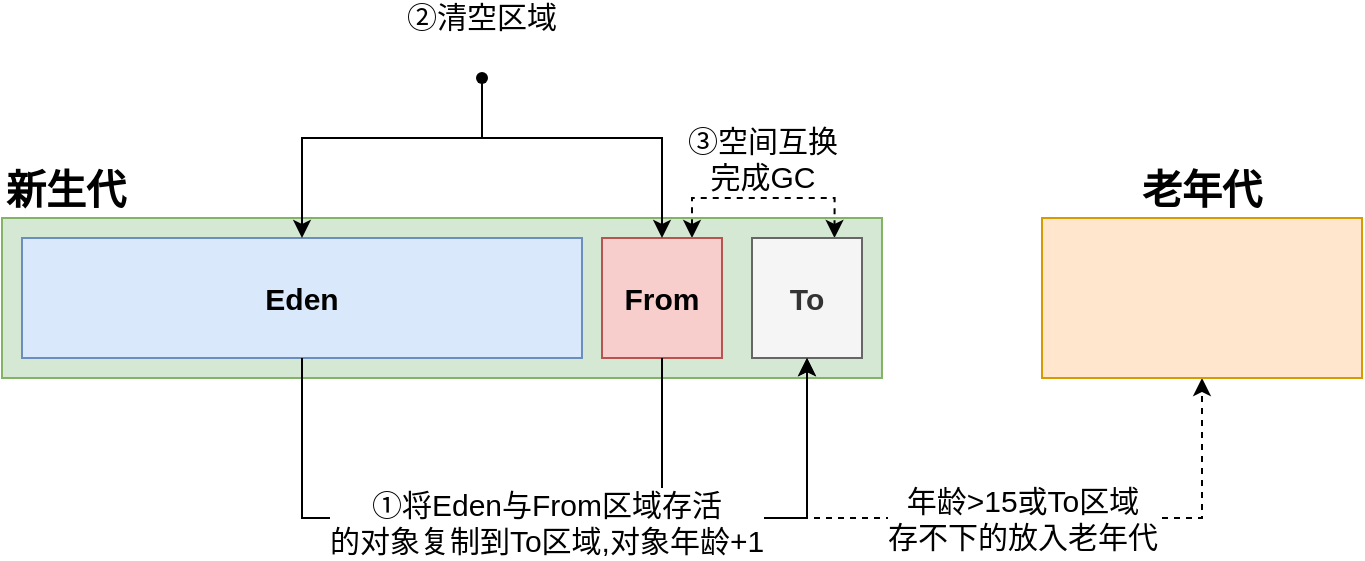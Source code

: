 <mxfile version="15.4.0" type="device"><diagram id="U9p5rfIgTo-eAssiLz45" name="第 1 页"><mxGraphModel dx="1278" dy="948" grid="1" gridSize="10" guides="1" tooltips="1" connect="1" arrows="1" fold="1" page="1" pageScale="1" pageWidth="1169" pageHeight="827" math="0" shadow="0"><root><mxCell id="0"/><mxCell id="1" parent="0"/><mxCell id="jtTBJuwa9RWqU8VqPnID-6" value="新生代" style="rounded=0;whiteSpace=wrap;html=1;fontSize=20;align=left;verticalAlign=bottom;fillColor=#d5e8d4;strokeColor=#82b366;labelPosition=center;verticalLabelPosition=top;fontStyle=1" vertex="1" parent="1"><mxGeometry x="220" y="383" width="440" height="80" as="geometry"/></mxCell><mxCell id="jtTBJuwa9RWqU8VqPnID-21" style="edgeStyle=orthogonalEdgeStyle;rounded=0;orthogonalLoop=1;jettySize=auto;html=1;exitX=0.5;exitY=1;exitDx=0;exitDy=0;fontSize=15;dashed=1;" edge="1" parent="1" source="jtTBJuwa9RWqU8VqPnID-7" target="jtTBJuwa9RWqU8VqPnID-10"><mxGeometry relative="1" as="geometry"><Array as="points"><mxPoint x="370" y="533"/><mxPoint x="820" y="533"/></Array></mxGeometry></mxCell><mxCell id="jtTBJuwa9RWqU8VqPnID-22" value="年龄&amp;gt;15或To区域&lt;br&gt;存不下的放入老年代" style="edgeLabel;html=1;align=center;verticalAlign=middle;resizable=0;points=[];fontSize=15;" vertex="1" connectable="0" parent="jtTBJuwa9RWqU8VqPnID-21"><mxGeometry x="0.467" y="-2" relative="1" as="geometry"><mxPoint y="-2" as="offset"/></mxGeometry></mxCell><mxCell id="jtTBJuwa9RWqU8VqPnID-7" value="Eden" style="whiteSpace=wrap;html=1;fontSize=15;align=center;verticalAlign=middle;fillColor=#dae8fc;strokeColor=#6c8ebf;fontStyle=1" vertex="1" parent="1"><mxGeometry x="230" y="393" width="280" height="60" as="geometry"/></mxCell><mxCell id="jtTBJuwa9RWqU8VqPnID-23" style="edgeStyle=orthogonalEdgeStyle;rounded=0;orthogonalLoop=1;jettySize=auto;html=1;exitX=0.75;exitY=0;exitDx=0;exitDy=0;entryX=0.75;entryY=0;entryDx=0;entryDy=0;dashed=1;fontSize=15;startArrow=classic;startFill=1;" edge="1" parent="1" source="jtTBJuwa9RWqU8VqPnID-8" target="jtTBJuwa9RWqU8VqPnID-9"><mxGeometry relative="1" as="geometry"><Array as="points"><mxPoint x="565" y="373"/><mxPoint x="636" y="373"/></Array></mxGeometry></mxCell><mxCell id="jtTBJuwa9RWqU8VqPnID-26" value="③空间互换&lt;br&gt;完成GC" style="edgeLabel;html=1;align=center;verticalAlign=middle;resizable=0;points=[];fontSize=15;" vertex="1" connectable="0" parent="jtTBJuwa9RWqU8VqPnID-23"><mxGeometry x="-0.198" relative="1" as="geometry"><mxPoint x="10" y="-20" as="offset"/></mxGeometry></mxCell><mxCell id="jtTBJuwa9RWqU8VqPnID-8" value="From" style="whiteSpace=wrap;html=1;fontSize=15;align=center;verticalAlign=middle;fillColor=#f8cecc;strokeColor=#b85450;fontStyle=1" vertex="1" parent="1"><mxGeometry x="520" y="393" width="60" height="60" as="geometry"/></mxCell><mxCell id="jtTBJuwa9RWqU8VqPnID-9" value="To" style="whiteSpace=wrap;html=1;fontSize=15;align=center;verticalAlign=middle;fillColor=#f5f5f5;strokeColor=#666666;fontColor=#333333;fontStyle=1" vertex="1" parent="1"><mxGeometry x="595" y="393" width="55" height="60" as="geometry"/></mxCell><mxCell id="jtTBJuwa9RWqU8VqPnID-10" value="老年代" style="whiteSpace=wrap;html=1;fontSize=20;fillColor=#ffe6cc;strokeColor=#d79b00;labelPosition=center;verticalLabelPosition=top;align=center;verticalAlign=bottom;fontStyle=1" vertex="1" parent="1"><mxGeometry x="740" y="383" width="160" height="80" as="geometry"/></mxCell><mxCell id="jtTBJuwa9RWqU8VqPnID-14" style="edgeStyle=orthogonalEdgeStyle;rounded=0;orthogonalLoop=1;jettySize=auto;html=1;exitX=0.5;exitY=1;exitDx=0;exitDy=0;entryX=0.5;entryY=1;entryDx=0;entryDy=0;fontSize=20;" edge="1" parent="1" source="jtTBJuwa9RWqU8VqPnID-8" target="jtTBJuwa9RWqU8VqPnID-9"><mxGeometry relative="1" as="geometry"><Array as="points"><mxPoint x="550" y="533"/><mxPoint x="623" y="533"/></Array></mxGeometry></mxCell><mxCell id="jtTBJuwa9RWqU8VqPnID-13" style="edgeStyle=orthogonalEdgeStyle;rounded=0;orthogonalLoop=1;jettySize=auto;html=1;exitX=0.5;exitY=1;exitDx=0;exitDy=0;entryX=0.5;entryY=1;entryDx=0;entryDy=0;fontSize=20;" edge="1" parent="1" source="jtTBJuwa9RWqU8VqPnID-7" target="jtTBJuwa9RWqU8VqPnID-9"><mxGeometry relative="1" as="geometry"><Array as="points"><mxPoint x="370" y="533"/><mxPoint x="623" y="533"/></Array></mxGeometry></mxCell><mxCell id="jtTBJuwa9RWqU8VqPnID-15" value="①将Eden与From区域存活&lt;br style=&quot;font-size: 15px&quot;&gt;的对象复制到To区域,对象年龄+1" style="edgeLabel;html=1;align=center;verticalAlign=middle;resizable=0;points=[];fontSize=15;" vertex="1" connectable="0" parent="jtTBJuwa9RWqU8VqPnID-13"><mxGeometry x="0.122" y="-2" relative="1" as="geometry"><mxPoint x="-30" as="offset"/></mxGeometry></mxCell><mxCell id="jtTBJuwa9RWqU8VqPnID-17" value="②清空区域" style="shape=waypoint;sketch=0;size=6;pointerEvents=1;points=[];fillColor=none;resizable=0;rotatable=0;perimeter=centerPerimeter;snapToPoint=1;fontSize=15;align=center;verticalAlign=bottom;labelPosition=center;verticalLabelPosition=top;" vertex="1" parent="1"><mxGeometry x="440" y="293" width="40" height="40" as="geometry"/></mxCell><mxCell id="jtTBJuwa9RWqU8VqPnID-19" value="" style="endArrow=classic;html=1;rounded=0;fontSize=15;edgeStyle=orthogonalEdgeStyle;entryX=0.5;entryY=0;entryDx=0;entryDy=0;" edge="1" parent="1" source="jtTBJuwa9RWqU8VqPnID-17" target="jtTBJuwa9RWqU8VqPnID-8"><mxGeometry width="50" height="50" relative="1" as="geometry"><mxPoint x="490" y="383" as="sourcePoint"/><mxPoint x="540" y="333" as="targetPoint"/><Array as="points"><mxPoint x="460" y="343"/><mxPoint x="550" y="343"/></Array></mxGeometry></mxCell><mxCell id="jtTBJuwa9RWqU8VqPnID-20" value="" style="endArrow=classic;html=1;rounded=0;fontSize=15;edgeStyle=orthogonalEdgeStyle;exitX=0.447;exitY=0.54;exitDx=0;exitDy=0;exitPerimeter=0;labelPosition=center;verticalLabelPosition=top;align=center;verticalAlign=bottom;" edge="1" parent="1" source="jtTBJuwa9RWqU8VqPnID-17" target="jtTBJuwa9RWqU8VqPnID-7"><mxGeometry width="50" height="50" relative="1" as="geometry"><mxPoint x="470" y="223" as="sourcePoint"/><mxPoint x="560" y="403.0" as="targetPoint"/><Array as="points"><mxPoint x="460" y="343"/><mxPoint x="370" y="343"/></Array></mxGeometry></mxCell></root></mxGraphModel></diagram></mxfile>